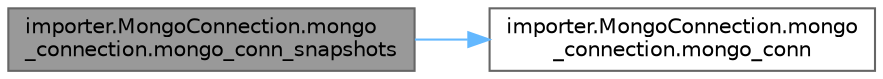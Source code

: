 digraph "importer.MongoConnection.mongo_connection.mongo_conn_snapshots"
{
 // LATEX_PDF_SIZE
  bgcolor="transparent";
  edge [fontname=Helvetica,fontsize=10,labelfontname=Helvetica,labelfontsize=10];
  node [fontname=Helvetica,fontsize=10,shape=box,height=0.2,width=0.4];
  rankdir="LR";
  Node1 [id="Node000001",label="importer.MongoConnection.mongo\l_connection.mongo_conn_snapshots",height=0.2,width=0.4,color="gray40", fillcolor="grey60", style="filled", fontcolor="black",tooltip=" "];
  Node1 -> Node2 [id="edge1_Node000001_Node000002",color="steelblue1",style="solid",tooltip=" "];
  Node2 [id="Node000002",label="importer.MongoConnection.mongo\l_connection.mongo_conn",height=0.2,width=0.4,color="grey40", fillcolor="white", style="filled",URL="$classimporter_1_1_mongo_connection_1_1mongo__connection.html#aad633bd7c5f99cfbc30fb2fe6d7c5811",tooltip=" "];
}
